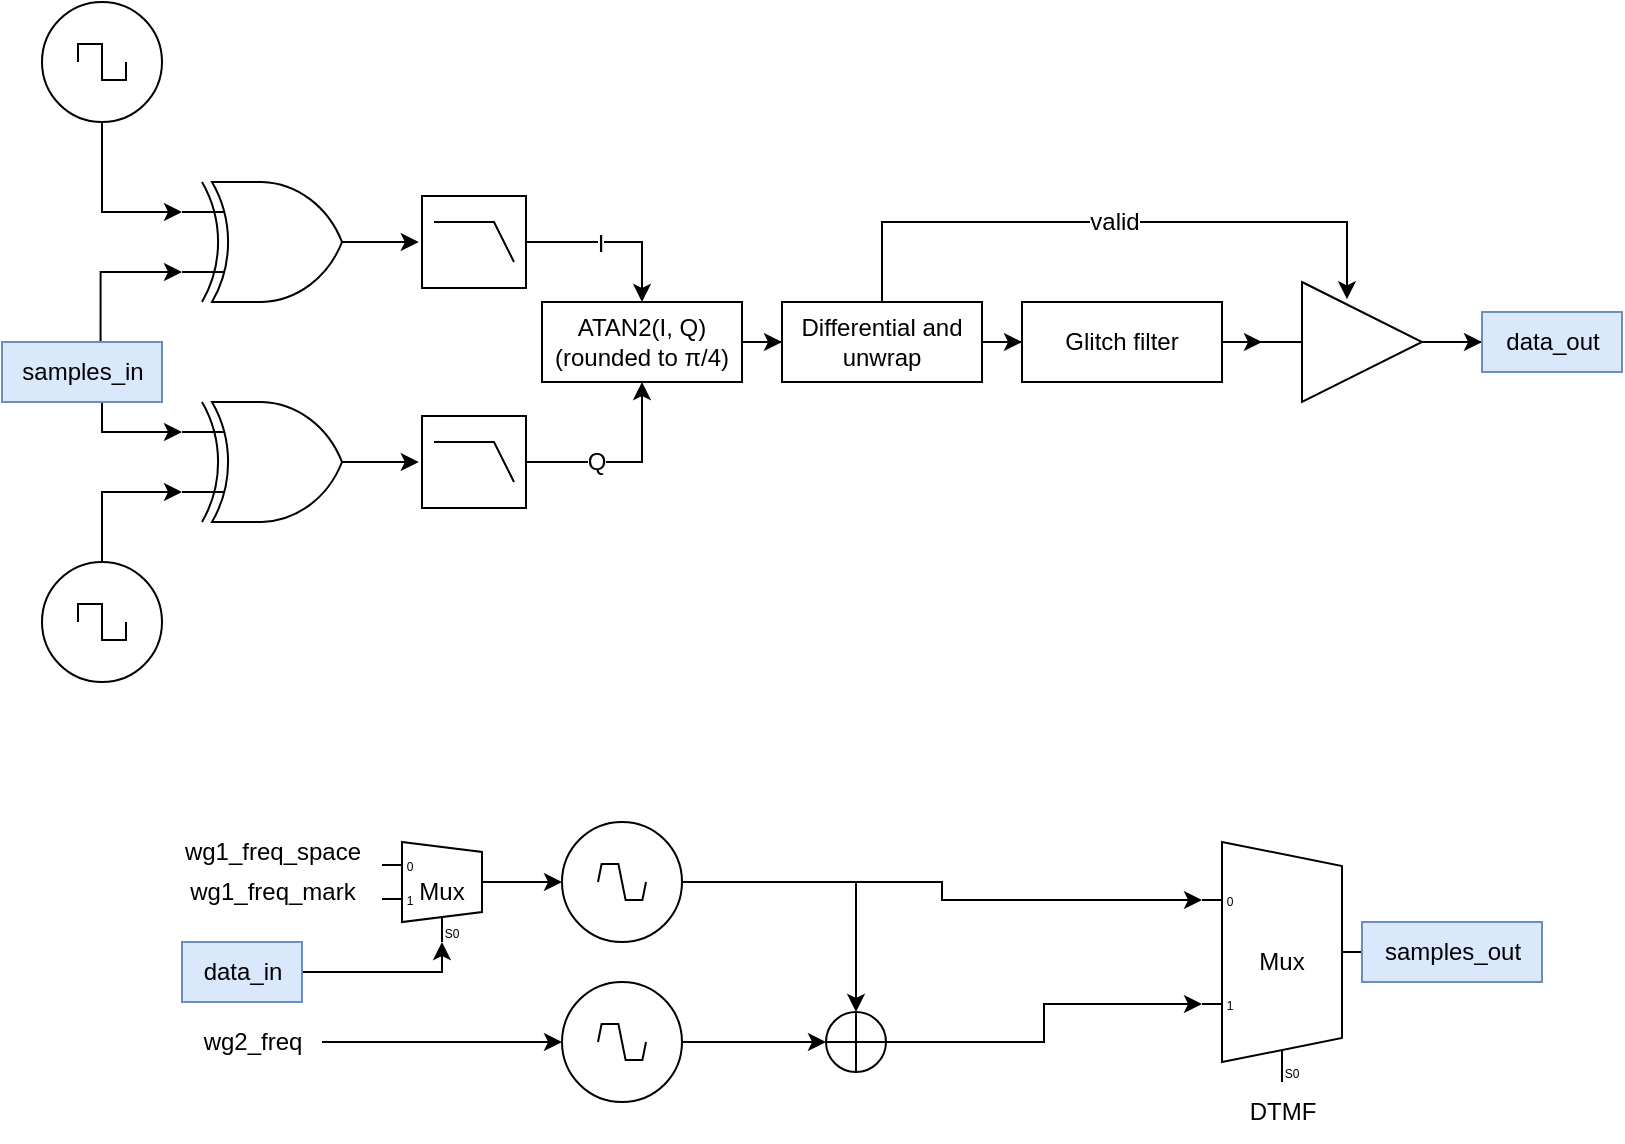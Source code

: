 <mxfile version="21.2.2" type="github">
  <diagram name="Page-1" id="mJLSHwx5r9v1ndGyHrm3">
    <mxGraphModel dx="1790" dy="1071" grid="1" gridSize="10" guides="1" tooltips="1" connect="1" arrows="1" fold="1" page="1" pageScale="1" pageWidth="850" pageHeight="1100" math="0" shadow="0">
      <root>
        <mxCell id="0" />
        <mxCell id="1" parent="0" />
        <mxCell id="zPgwlEiTidIe-h5fJ09Q-12" style="edgeStyle=orthogonalEdgeStyle;rounded=0;orthogonalLoop=1;jettySize=auto;html=1;entryX=0.5;entryY=0;entryDx=0;entryDy=0;exitX=1;exitY=0.5;exitDx=0;exitDy=0;exitPerimeter=0;" edge="1" parent="1" source="zPgwlEiTidIe-h5fJ09Q-1" target="zPgwlEiTidIe-h5fJ09Q-16">
          <mxGeometry relative="1" as="geometry">
            <mxPoint x="349" y="460" as="targetPoint" />
          </mxGeometry>
        </mxCell>
        <mxCell id="zPgwlEiTidIe-h5fJ09Q-26" value="I" style="edgeLabel;html=1;align=center;verticalAlign=middle;resizable=0;points=[];fontSize=12;fillColor=#dae8fc;strokeColor=#6c8ebf;" vertex="1" connectable="0" parent="zPgwlEiTidIe-h5fJ09Q-12">
          <mxGeometry x="-0.174" y="-1" relative="1" as="geometry">
            <mxPoint as="offset" />
          </mxGeometry>
        </mxCell>
        <mxCell id="zPgwlEiTidIe-h5fJ09Q-1" value="" style="verticalLabelPosition=bottom;shadow=0;dashed=0;align=center;html=1;verticalAlign=top;shape=mxgraph.electrical.logic_gates.lowpass_filter;" vertex="1" parent="1">
          <mxGeometry x="240" y="407" width="52" height="46" as="geometry" />
        </mxCell>
        <mxCell id="zPgwlEiTidIe-h5fJ09Q-8" style="edgeStyle=orthogonalEdgeStyle;rounded=0;orthogonalLoop=1;jettySize=auto;html=1;exitX=1;exitY=0.5;exitDx=0;exitDy=0;exitPerimeter=0;entryX=-0.031;entryY=0.506;entryDx=0;entryDy=0;entryPerimeter=0;" edge="1" parent="1" source="zPgwlEiTidIe-h5fJ09Q-3" target="zPgwlEiTidIe-h5fJ09Q-1">
          <mxGeometry relative="1" as="geometry" />
        </mxCell>
        <mxCell id="zPgwlEiTidIe-h5fJ09Q-3" value="" style="verticalLabelPosition=bottom;shadow=0;dashed=0;align=center;html=1;verticalAlign=top;shape=mxgraph.electrical.logic_gates.logic_gate;operation=xor;" vertex="1" parent="1">
          <mxGeometry x="120" y="400" width="100" height="60" as="geometry" />
        </mxCell>
        <mxCell id="zPgwlEiTidIe-h5fJ09Q-68" style="edgeStyle=orthogonalEdgeStyle;rounded=0;orthogonalLoop=1;jettySize=auto;html=1;exitX=1;exitY=0.5;exitDx=0;exitDy=0;" edge="1" parent="1" source="zPgwlEiTidIe-h5fJ09Q-13" target="zPgwlEiTidIe-h5fJ09Q-23">
          <mxGeometry relative="1" as="geometry" />
        </mxCell>
        <mxCell id="zPgwlEiTidIe-h5fJ09Q-13" value="" style="verticalLabelPosition=bottom;shadow=0;dashed=0;align=center;html=1;verticalAlign=top;shape=mxgraph.electrical.logic_gates.buffer2;" vertex="1" parent="1">
          <mxGeometry x="660" y="450" width="100" height="60" as="geometry" />
        </mxCell>
        <mxCell id="zPgwlEiTidIe-h5fJ09Q-19" style="edgeStyle=orthogonalEdgeStyle;rounded=0;orthogonalLoop=1;jettySize=auto;html=1;entryX=0;entryY=0.5;entryDx=0;entryDy=0;" edge="1" parent="1" source="zPgwlEiTidIe-h5fJ09Q-16" target="zPgwlEiTidIe-h5fJ09Q-17">
          <mxGeometry relative="1" as="geometry" />
        </mxCell>
        <mxCell id="zPgwlEiTidIe-h5fJ09Q-16" value="&lt;div&gt;ATAN2(I, Q)&lt;/div&gt;&lt;div&gt;(rounded to π/4)&lt;/div&gt;" style="rounded=0;whiteSpace=wrap;html=1;" vertex="1" parent="1">
          <mxGeometry x="300" y="460" width="100" height="40" as="geometry" />
        </mxCell>
        <mxCell id="zPgwlEiTidIe-h5fJ09Q-20" style="edgeStyle=orthogonalEdgeStyle;rounded=0;orthogonalLoop=1;jettySize=auto;html=1;" edge="1" parent="1" source="zPgwlEiTidIe-h5fJ09Q-17" target="zPgwlEiTidIe-h5fJ09Q-18">
          <mxGeometry relative="1" as="geometry" />
        </mxCell>
        <mxCell id="zPgwlEiTidIe-h5fJ09Q-24" style="edgeStyle=orthogonalEdgeStyle;rounded=0;orthogonalLoop=1;jettySize=auto;html=1;entryX=0.425;entryY=0.144;entryDx=0;entryDy=0;entryPerimeter=0;" edge="1" parent="1" source="zPgwlEiTidIe-h5fJ09Q-17" target="zPgwlEiTidIe-h5fJ09Q-13">
          <mxGeometry relative="1" as="geometry">
            <mxPoint x="510" y="390" as="targetPoint" />
            <Array as="points">
              <mxPoint x="470" y="420" />
              <mxPoint x="703" y="420" />
            </Array>
          </mxGeometry>
        </mxCell>
        <mxCell id="zPgwlEiTidIe-h5fJ09Q-25" value="&lt;div&gt;valid&lt;/div&gt;" style="edgeLabel;html=1;align=center;verticalAlign=middle;resizable=0;points=[];fontSize=12;fillColor=#dae8fc;strokeColor=#6c8ebf;" vertex="1" connectable="0" parent="zPgwlEiTidIe-h5fJ09Q-24">
          <mxGeometry relative="1" as="geometry">
            <mxPoint as="offset" />
          </mxGeometry>
        </mxCell>
        <mxCell id="zPgwlEiTidIe-h5fJ09Q-17" value="&lt;div&gt;Differential and unwrap&lt;/div&gt;" style="rounded=0;whiteSpace=wrap;html=1;" vertex="1" parent="1">
          <mxGeometry x="420" y="460" width="100" height="40" as="geometry" />
        </mxCell>
        <mxCell id="zPgwlEiTidIe-h5fJ09Q-21" style="edgeStyle=orthogonalEdgeStyle;rounded=0;orthogonalLoop=1;jettySize=auto;html=1;" edge="1" parent="1" source="zPgwlEiTidIe-h5fJ09Q-18" target="zPgwlEiTidIe-h5fJ09Q-13">
          <mxGeometry relative="1" as="geometry" />
        </mxCell>
        <mxCell id="zPgwlEiTidIe-h5fJ09Q-18" value="&lt;div&gt;Glitch filter&lt;/div&gt;" style="rounded=0;whiteSpace=wrap;html=1;" vertex="1" parent="1">
          <mxGeometry x="540" y="460" width="100" height="40" as="geometry" />
        </mxCell>
        <mxCell id="zPgwlEiTidIe-h5fJ09Q-23" value="data_out" style="text;html=1;align=center;verticalAlign=middle;resizable=0;points=[];autosize=1;strokeColor=#6c8ebf;fillColor=#dae8fc;" vertex="1" parent="1">
          <mxGeometry x="770" y="465" width="70" height="30" as="geometry" />
        </mxCell>
        <mxCell id="zPgwlEiTidIe-h5fJ09Q-30" style="edgeStyle=orthogonalEdgeStyle;rounded=0;orthogonalLoop=1;jettySize=auto;html=1;entryX=0.5;entryY=1;entryDx=0;entryDy=0;" edge="1" parent="1" source="zPgwlEiTidIe-h5fJ09Q-27" target="zPgwlEiTidIe-h5fJ09Q-16">
          <mxGeometry relative="1" as="geometry" />
        </mxCell>
        <mxCell id="zPgwlEiTidIe-h5fJ09Q-38" value="&lt;div&gt;Q&lt;/div&gt;" style="edgeLabel;html=1;align=center;verticalAlign=middle;resizable=0;points=[];fontSize=12;fillColor=#dae8fc;strokeColor=#6c8ebf;" vertex="1" connectable="0" parent="zPgwlEiTidIe-h5fJ09Q-30">
          <mxGeometry x="-0.294" relative="1" as="geometry">
            <mxPoint as="offset" />
          </mxGeometry>
        </mxCell>
        <mxCell id="zPgwlEiTidIe-h5fJ09Q-27" value="" style="verticalLabelPosition=bottom;shadow=0;dashed=0;align=center;html=1;verticalAlign=top;shape=mxgraph.electrical.logic_gates.lowpass_filter;" vertex="1" parent="1">
          <mxGeometry x="240" y="517" width="52" height="46" as="geometry" />
        </mxCell>
        <mxCell id="zPgwlEiTidIe-h5fJ09Q-28" style="edgeStyle=orthogonalEdgeStyle;rounded=0;orthogonalLoop=1;jettySize=auto;html=1;exitX=1;exitY=0.5;exitDx=0;exitDy=0;exitPerimeter=0;entryX=-0.031;entryY=0.506;entryDx=0;entryDy=0;entryPerimeter=0;" edge="1" parent="1" source="zPgwlEiTidIe-h5fJ09Q-29" target="zPgwlEiTidIe-h5fJ09Q-27">
          <mxGeometry relative="1" as="geometry" />
        </mxCell>
        <mxCell id="zPgwlEiTidIe-h5fJ09Q-29" value="" style="verticalLabelPosition=bottom;shadow=0;dashed=0;align=center;html=1;verticalAlign=top;shape=mxgraph.electrical.logic_gates.logic_gate;operation=xor;" vertex="1" parent="1">
          <mxGeometry x="120" y="510" width="100" height="60" as="geometry" />
        </mxCell>
        <mxCell id="zPgwlEiTidIe-h5fJ09Q-35" style="edgeStyle=orthogonalEdgeStyle;rounded=0;orthogonalLoop=1;jettySize=auto;html=1;entryX=0;entryY=0.75;entryDx=0;entryDy=0;entryPerimeter=0;exitX=0.616;exitY=0.061;exitDx=0;exitDy=0;exitPerimeter=0;" edge="1" parent="1" source="zPgwlEiTidIe-h5fJ09Q-34" target="zPgwlEiTidIe-h5fJ09Q-3">
          <mxGeometry relative="1" as="geometry">
            <Array as="points">
              <mxPoint x="79" y="445" />
            </Array>
          </mxGeometry>
        </mxCell>
        <mxCell id="zPgwlEiTidIe-h5fJ09Q-36" style="edgeStyle=orthogonalEdgeStyle;rounded=0;orthogonalLoop=1;jettySize=auto;html=1;entryX=0;entryY=0.25;entryDx=0;entryDy=0;entryPerimeter=0;" edge="1" parent="1" source="zPgwlEiTidIe-h5fJ09Q-34" target="zPgwlEiTidIe-h5fJ09Q-29">
          <mxGeometry relative="1" as="geometry">
            <Array as="points">
              <mxPoint x="80" y="525" />
            </Array>
          </mxGeometry>
        </mxCell>
        <mxCell id="zPgwlEiTidIe-h5fJ09Q-34" value="&lt;div&gt;samples_in&lt;/div&gt;" style="text;html=1;align=center;verticalAlign=middle;resizable=0;points=[];autosize=1;strokeColor=#6c8ebf;fillColor=#dae8fc;" vertex="1" parent="1">
          <mxGeometry x="30" y="480" width="80" height="30" as="geometry" />
        </mxCell>
        <mxCell id="zPgwlEiTidIe-h5fJ09Q-39" value="Mux" style="shadow=0;dashed=0;align=center;html=1;strokeWidth=1;shape=mxgraph.electrical.abstract.mux2;whiteSpace=wrap;" vertex="1" parent="1">
          <mxGeometry x="630" y="730" width="80" height="120" as="geometry" />
        </mxCell>
        <mxCell id="zPgwlEiTidIe-h5fJ09Q-47" style="edgeStyle=orthogonalEdgeStyle;rounded=0;orthogonalLoop=1;jettySize=auto;html=1;entryX=0;entryY=0.217;entryDx=0;entryDy=3;entryPerimeter=0;" edge="1" parent="1" source="zPgwlEiTidIe-h5fJ09Q-40" target="zPgwlEiTidIe-h5fJ09Q-39">
          <mxGeometry relative="1" as="geometry" />
        </mxCell>
        <mxCell id="zPgwlEiTidIe-h5fJ09Q-48" style="edgeStyle=orthogonalEdgeStyle;rounded=0;orthogonalLoop=1;jettySize=auto;html=1;entryX=0.5;entryY=0;entryDx=0;entryDy=0;entryPerimeter=0;" edge="1" parent="1" source="zPgwlEiTidIe-h5fJ09Q-40" target="zPgwlEiTidIe-h5fJ09Q-46">
          <mxGeometry relative="1" as="geometry" />
        </mxCell>
        <mxCell id="zPgwlEiTidIe-h5fJ09Q-40" value="" style="pointerEvents=1;verticalLabelPosition=bottom;shadow=0;dashed=0;align=center;html=1;verticalAlign=top;shape=mxgraph.electrical.signal_sources.source;aspect=fixed;points=[[0.5,0,0],[1,0.5,0],[0.5,1,0],[0,0.5,0]];elSignalType=chopSquare;" vertex="1" parent="1">
          <mxGeometry x="310" y="720" width="60" height="60" as="geometry" />
        </mxCell>
        <mxCell id="zPgwlEiTidIe-h5fJ09Q-42" style="edgeStyle=orthogonalEdgeStyle;rounded=0;orthogonalLoop=1;jettySize=auto;html=1;entryX=0;entryY=0.25;entryDx=0;entryDy=0;entryPerimeter=0;" edge="1" parent="1" source="zPgwlEiTidIe-h5fJ09Q-41" target="zPgwlEiTidIe-h5fJ09Q-3">
          <mxGeometry relative="1" as="geometry">
            <Array as="points">
              <mxPoint x="80" y="415" />
            </Array>
          </mxGeometry>
        </mxCell>
        <mxCell id="zPgwlEiTidIe-h5fJ09Q-41" value="" style="pointerEvents=1;verticalLabelPosition=bottom;shadow=0;dashed=0;align=center;html=1;verticalAlign=top;shape=mxgraph.electrical.signal_sources.source;aspect=fixed;points=[[0.5,0,0],[1,0.5,0],[0.5,1,0],[0,0.5,0]];elSignalType=square;" vertex="1" parent="1">
          <mxGeometry x="50" y="310" width="60" height="60" as="geometry" />
        </mxCell>
        <mxCell id="zPgwlEiTidIe-h5fJ09Q-44" style="edgeStyle=orthogonalEdgeStyle;rounded=0;orthogonalLoop=1;jettySize=auto;html=1;entryX=0;entryY=0.75;entryDx=0;entryDy=0;entryPerimeter=0;" edge="1" parent="1" source="zPgwlEiTidIe-h5fJ09Q-43" target="zPgwlEiTidIe-h5fJ09Q-29">
          <mxGeometry relative="1" as="geometry">
            <Array as="points">
              <mxPoint x="80" y="555" />
            </Array>
          </mxGeometry>
        </mxCell>
        <mxCell id="zPgwlEiTidIe-h5fJ09Q-43" value="" style="pointerEvents=1;verticalLabelPosition=bottom;shadow=0;dashed=0;align=center;html=1;verticalAlign=top;shape=mxgraph.electrical.signal_sources.source;aspect=fixed;points=[[0.5,0,0],[1,0.5,0],[0.5,1,0],[0,0.5,0]];elSignalType=square;" vertex="1" parent="1">
          <mxGeometry x="50" y="590" width="60" height="60" as="geometry" />
        </mxCell>
        <mxCell id="zPgwlEiTidIe-h5fJ09Q-49" style="edgeStyle=orthogonalEdgeStyle;rounded=0;orthogonalLoop=1;jettySize=auto;html=1;entryX=0;entryY=0.5;entryDx=0;entryDy=0;entryPerimeter=0;" edge="1" parent="1" source="zPgwlEiTidIe-h5fJ09Q-45" target="zPgwlEiTidIe-h5fJ09Q-46">
          <mxGeometry relative="1" as="geometry" />
        </mxCell>
        <mxCell id="zPgwlEiTidIe-h5fJ09Q-45" value="" style="pointerEvents=1;verticalLabelPosition=bottom;shadow=0;dashed=0;align=center;html=1;verticalAlign=top;shape=mxgraph.electrical.signal_sources.source;aspect=fixed;points=[[0.5,0,0],[1,0.5,0],[0.5,1,0],[0,0.5,0]];elSignalType=chopSquare;" vertex="1" parent="1">
          <mxGeometry x="310" y="800" width="60" height="60" as="geometry" />
        </mxCell>
        <mxCell id="zPgwlEiTidIe-h5fJ09Q-50" style="edgeStyle=orthogonalEdgeStyle;rounded=0;orthogonalLoop=1;jettySize=auto;html=1;entryX=0;entryY=0.65;entryDx=0;entryDy=3;entryPerimeter=0;" edge="1" parent="1" source="zPgwlEiTidIe-h5fJ09Q-46" target="zPgwlEiTidIe-h5fJ09Q-39">
          <mxGeometry relative="1" as="geometry" />
        </mxCell>
        <mxCell id="zPgwlEiTidIe-h5fJ09Q-46" value="" style="verticalLabelPosition=bottom;verticalAlign=top;html=1;shape=mxgraph.flowchart.summing_function;" vertex="1" parent="1">
          <mxGeometry x="442" y="815" width="30" height="30" as="geometry" />
        </mxCell>
        <mxCell id="zPgwlEiTidIe-h5fJ09Q-51" value="&lt;div&gt;DTMF&lt;/div&gt;" style="text;html=1;align=center;verticalAlign=middle;resizable=0;points=[];autosize=1;strokeColor=none;fillColor=none;" vertex="1" parent="1">
          <mxGeometry x="640" y="850" width="60" height="30" as="geometry" />
        </mxCell>
        <mxCell id="zPgwlEiTidIe-h5fJ09Q-52" value="&lt;div&gt;samples_out&lt;/div&gt;" style="text;html=1;align=center;verticalAlign=middle;resizable=0;points=[];autosize=1;strokeColor=#6c8ebf;fillColor=#dae8fc;" vertex="1" parent="1">
          <mxGeometry x="710" y="770" width="90" height="30" as="geometry" />
        </mxCell>
        <mxCell id="zPgwlEiTidIe-h5fJ09Q-55" style="edgeStyle=orthogonalEdgeStyle;rounded=0;orthogonalLoop=1;jettySize=auto;html=1;entryX=0;entryY=0.5;entryDx=0;entryDy=0;entryPerimeter=0;" edge="1" parent="1" source="zPgwlEiTidIe-h5fJ09Q-54" target="zPgwlEiTidIe-h5fJ09Q-40">
          <mxGeometry relative="1" as="geometry">
            <Array as="points">
              <mxPoint x="290" y="750" />
              <mxPoint x="290" y="750" />
            </Array>
          </mxGeometry>
        </mxCell>
        <mxCell id="zPgwlEiTidIe-h5fJ09Q-54" value="Mux" style="shadow=0;dashed=0;align=center;html=1;strokeWidth=1;shape=mxgraph.electrical.abstract.mux2;whiteSpace=wrap;" vertex="1" parent="1">
          <mxGeometry x="220" y="730" width="60" height="50" as="geometry" />
        </mxCell>
        <mxCell id="zPgwlEiTidIe-h5fJ09Q-56" value="wg1_freq_space" style="text;html=1;align=center;verticalAlign=middle;resizable=0;points=[];autosize=1;strokeColor=none;fillColor=none;" vertex="1" parent="1">
          <mxGeometry x="110" y="720" width="110" height="30" as="geometry" />
        </mxCell>
        <mxCell id="zPgwlEiTidIe-h5fJ09Q-57" value="&lt;div&gt;wg1_freq_mark&lt;/div&gt;" style="text;html=1;align=center;verticalAlign=middle;resizable=0;points=[];autosize=1;strokeColor=none;fillColor=none;" vertex="1" parent="1">
          <mxGeometry x="110" y="740" width="110" height="30" as="geometry" />
        </mxCell>
        <mxCell id="zPgwlEiTidIe-h5fJ09Q-59" style="edgeStyle=orthogonalEdgeStyle;rounded=0;orthogonalLoop=1;jettySize=auto;html=1;entryX=0;entryY=0.5;entryDx=0;entryDy=0;entryPerimeter=0;" edge="1" parent="1" source="zPgwlEiTidIe-h5fJ09Q-58" target="zPgwlEiTidIe-h5fJ09Q-45">
          <mxGeometry relative="1" as="geometry" />
        </mxCell>
        <mxCell id="zPgwlEiTidIe-h5fJ09Q-58" value="&lt;div&gt;wg2_freq&lt;/div&gt;" style="text;html=1;align=center;verticalAlign=middle;resizable=0;points=[];autosize=1;strokeColor=none;fillColor=none;" vertex="1" parent="1">
          <mxGeometry x="120" y="815" width="70" height="30" as="geometry" />
        </mxCell>
        <mxCell id="zPgwlEiTidIe-h5fJ09Q-67" style="edgeStyle=orthogonalEdgeStyle;rounded=0;orthogonalLoop=1;jettySize=auto;html=1;entryX=0.333;entryY=1;entryDx=10;entryDy=0;entryPerimeter=0;" edge="1" parent="1" source="zPgwlEiTidIe-h5fJ09Q-60" target="zPgwlEiTidIe-h5fJ09Q-54">
          <mxGeometry relative="1" as="geometry">
            <Array as="points">
              <mxPoint x="250" y="795" />
            </Array>
          </mxGeometry>
        </mxCell>
        <mxCell id="zPgwlEiTidIe-h5fJ09Q-60" value="data_in" style="text;html=1;align=center;verticalAlign=middle;resizable=0;points=[];autosize=1;strokeColor=#6c8ebf;fillColor=#dae8fc;" vertex="1" parent="1">
          <mxGeometry x="120" y="780" width="60" height="30" as="geometry" />
        </mxCell>
      </root>
    </mxGraphModel>
  </diagram>
</mxfile>
